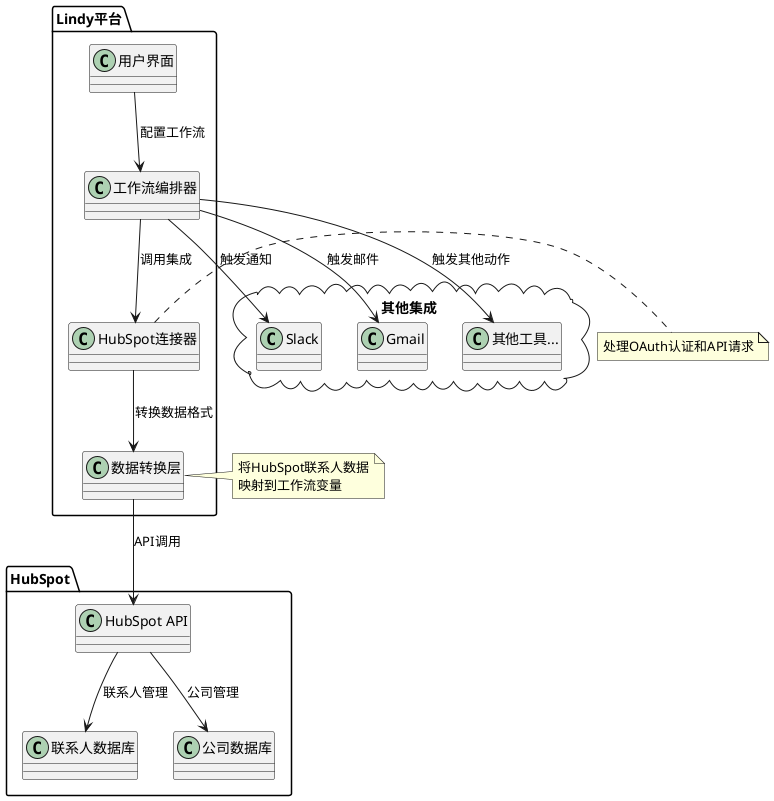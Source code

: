 @startuml Lindy-HubSpot集成架构

!define RECTANGLE class

package "Lindy平台" {
  RECTANGLE "用户界面" as UI
  RECTANGLE "工作流编排器" as Orchestrator
  RECTANGLE "HubSpot连接器" as Connector
  RECTANGLE "数据转换层" as DataTransformer
}

package "HubSpot" {
  RECTANGLE "HubSpot API" as HS_API
  RECTANGLE "联系人数据库" as HS_Contacts
  RECTANGLE "公司数据库" as HS_Companies
}

cloud "其他集成" {
  RECTANGLE "Slack" as Slack
  RECTANGLE "Gmail" as Gmail
  RECTANGLE "其他工具..." as OtherTools
}

UI --> Orchestrator : 配置工作流
Orchestrator --> Connector : 调用集成
Connector --> DataTransformer : 转换数据格式
DataTransformer --> HS_API : API调用

HS_API --> HS_Contacts : 联系人管理
HS_API --> HS_Companies : 公司管理

Orchestrator --> Slack : 触发通知
Orchestrator --> Gmail : 触发邮件
Orchestrator --> OtherTools : 触发其他动作

note right of Connector
  处理OAuth认证和API请求
end note

note right of DataTransformer
  将HubSpot联系人数据
  映射到工作流变量
end note

@enduml 